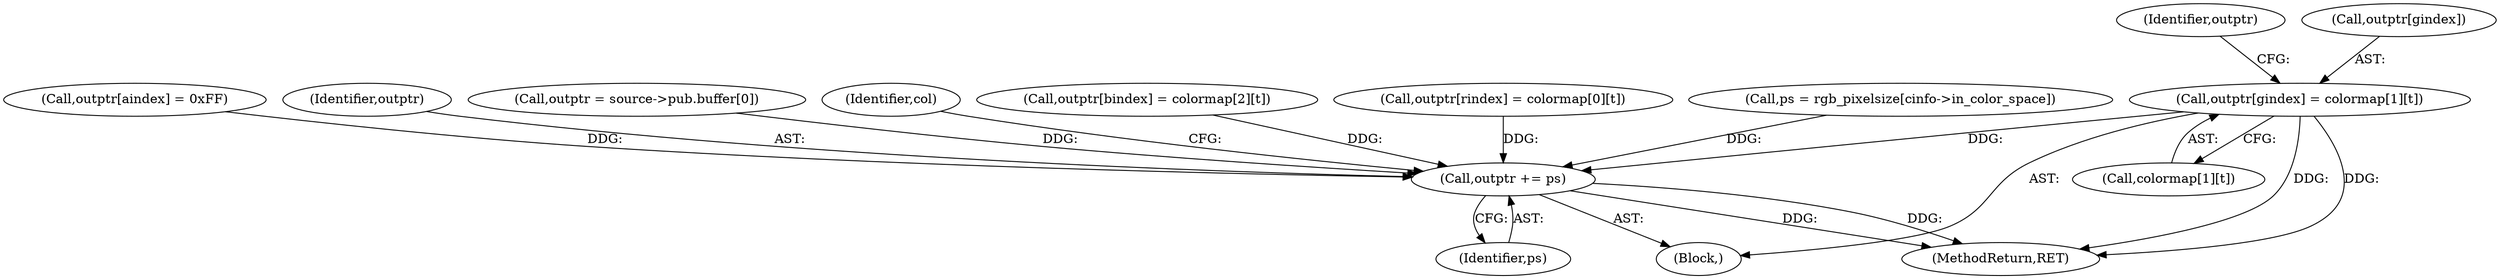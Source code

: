 digraph "0_libjpeg-turbo_9c78a04df4e44ef6487eee99c4258397f4fdca55@array" {
"1000377" [label="(Call,outptr[gindex] = colormap[1][t])"];
"1000400" [label="(Call,outptr += ps)"];
"1000388" [label="(Identifier,outptr)"];
"1000353" [label="(Identifier,col)"];
"1000386" [label="(Call,outptr[bindex] = colormap[2][t])"];
"1000368" [label="(Call,outptr[rindex] = colormap[0][t])"];
"1000462" [label="(MethodReturn,RET)"];
"1000400" [label="(Call,outptr += ps)"];
"1000331" [label="(Call,ps = rgb_pixelsize[cinfo->in_color_space])"];
"1000377" [label="(Call,outptr[gindex] = colormap[1][t])"];
"1000402" [label="(Identifier,ps)"];
"1000378" [label="(Call,outptr[gindex])"];
"1000354" [label="(Block,)"];
"1000395" [label="(Call,outptr[aindex] = 0xFF)"];
"1000401" [label="(Identifier,outptr)"];
"1000184" [label="(Call,outptr = source->pub.buffer[0])"];
"1000381" [label="(Call,colormap[1][t])"];
"1000377" -> "1000354"  [label="AST: "];
"1000377" -> "1000381"  [label="CFG: "];
"1000378" -> "1000377"  [label="AST: "];
"1000381" -> "1000377"  [label="AST: "];
"1000388" -> "1000377"  [label="CFG: "];
"1000377" -> "1000462"  [label="DDG: "];
"1000377" -> "1000462"  [label="DDG: "];
"1000377" -> "1000400"  [label="DDG: "];
"1000400" -> "1000354"  [label="AST: "];
"1000400" -> "1000402"  [label="CFG: "];
"1000401" -> "1000400"  [label="AST: "];
"1000402" -> "1000400"  [label="AST: "];
"1000353" -> "1000400"  [label="CFG: "];
"1000400" -> "1000462"  [label="DDG: "];
"1000400" -> "1000462"  [label="DDG: "];
"1000331" -> "1000400"  [label="DDG: "];
"1000184" -> "1000400"  [label="DDG: "];
"1000386" -> "1000400"  [label="DDG: "];
"1000395" -> "1000400"  [label="DDG: "];
"1000368" -> "1000400"  [label="DDG: "];
}
